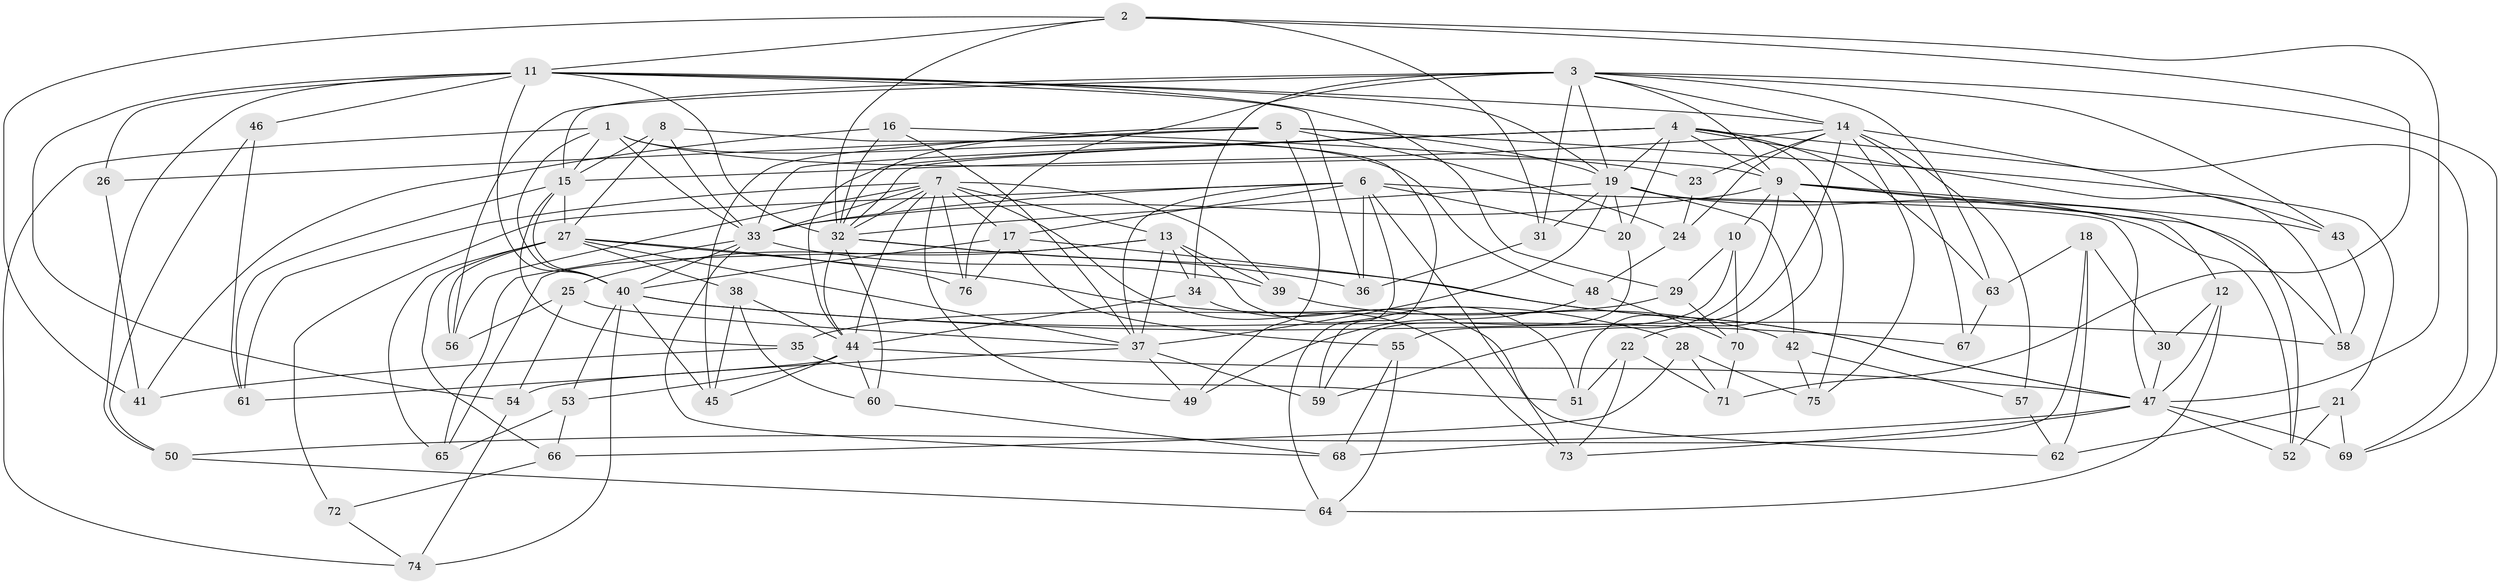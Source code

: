 // original degree distribution, {4: 1.0}
// Generated by graph-tools (version 1.1) at 2025/37/03/09/25 02:37:59]
// undirected, 76 vertices, 203 edges
graph export_dot {
graph [start="1"]
  node [color=gray90,style=filled];
  1;
  2;
  3;
  4;
  5;
  6;
  7;
  8;
  9;
  10;
  11;
  12;
  13;
  14;
  15;
  16;
  17;
  18;
  19;
  20;
  21;
  22;
  23;
  24;
  25;
  26;
  27;
  28;
  29;
  30;
  31;
  32;
  33;
  34;
  35;
  36;
  37;
  38;
  39;
  40;
  41;
  42;
  43;
  44;
  45;
  46;
  47;
  48;
  49;
  50;
  51;
  52;
  53;
  54;
  55;
  56;
  57;
  58;
  59;
  60;
  61;
  62;
  63;
  64;
  65;
  66;
  67;
  68;
  69;
  70;
  71;
  72;
  73;
  74;
  75;
  76;
  1 -- 9 [weight=1.0];
  1 -- 15 [weight=1.0];
  1 -- 33 [weight=1.0];
  1 -- 40 [weight=1.0];
  1 -- 48 [weight=1.0];
  1 -- 74 [weight=1.0];
  2 -- 11 [weight=1.0];
  2 -- 31 [weight=1.0];
  2 -- 32 [weight=1.0];
  2 -- 41 [weight=1.0];
  2 -- 47 [weight=1.0];
  2 -- 71 [weight=1.0];
  3 -- 9 [weight=1.0];
  3 -- 14 [weight=1.0];
  3 -- 15 [weight=2.0];
  3 -- 19 [weight=1.0];
  3 -- 31 [weight=1.0];
  3 -- 34 [weight=1.0];
  3 -- 43 [weight=1.0];
  3 -- 56 [weight=1.0];
  3 -- 63 [weight=1.0];
  3 -- 69 [weight=1.0];
  3 -- 76 [weight=1.0];
  4 -- 9 [weight=1.0];
  4 -- 19 [weight=1.0];
  4 -- 20 [weight=1.0];
  4 -- 32 [weight=1.0];
  4 -- 33 [weight=1.0];
  4 -- 44 [weight=1.0];
  4 -- 58 [weight=1.0];
  4 -- 63 [weight=1.0];
  4 -- 69 [weight=1.0];
  4 -- 75 [weight=1.0];
  5 -- 19 [weight=1.0];
  5 -- 21 [weight=1.0];
  5 -- 24 [weight=1.0];
  5 -- 26 [weight=2.0];
  5 -- 32 [weight=1.0];
  5 -- 45 [weight=1.0];
  5 -- 49 [weight=1.0];
  6 -- 17 [weight=2.0];
  6 -- 20 [weight=1.0];
  6 -- 33 [weight=1.0];
  6 -- 36 [weight=1.0];
  6 -- 37 [weight=2.0];
  6 -- 47 [weight=1.0];
  6 -- 64 [weight=1.0];
  6 -- 72 [weight=2.0];
  6 -- 73 [weight=1.0];
  7 -- 13 [weight=2.0];
  7 -- 17 [weight=1.0];
  7 -- 32 [weight=1.0];
  7 -- 33 [weight=1.0];
  7 -- 39 [weight=1.0];
  7 -- 44 [weight=1.0];
  7 -- 49 [weight=1.0];
  7 -- 56 [weight=1.0];
  7 -- 61 [weight=1.0];
  7 -- 73 [weight=1.0];
  7 -- 76 [weight=1.0];
  8 -- 15 [weight=1.0];
  8 -- 27 [weight=1.0];
  8 -- 33 [weight=1.0];
  8 -- 59 [weight=1.0];
  9 -- 10 [weight=1.0];
  9 -- 12 [weight=1.0];
  9 -- 22 [weight=1.0];
  9 -- 33 [weight=3.0];
  9 -- 43 [weight=1.0];
  9 -- 52 [weight=1.0];
  9 -- 59 [weight=1.0];
  10 -- 29 [weight=1.0];
  10 -- 55 [weight=1.0];
  10 -- 70 [weight=1.0];
  11 -- 14 [weight=1.0];
  11 -- 19 [weight=1.0];
  11 -- 26 [weight=1.0];
  11 -- 29 [weight=1.0];
  11 -- 32 [weight=1.0];
  11 -- 36 [weight=1.0];
  11 -- 40 [weight=1.0];
  11 -- 46 [weight=2.0];
  11 -- 50 [weight=1.0];
  11 -- 54 [weight=1.0];
  12 -- 30 [weight=1.0];
  12 -- 47 [weight=1.0];
  12 -- 64 [weight=1.0];
  13 -- 25 [weight=1.0];
  13 -- 34 [weight=1.0];
  13 -- 37 [weight=3.0];
  13 -- 39 [weight=1.0];
  13 -- 51 [weight=1.0];
  13 -- 65 [weight=1.0];
  14 -- 15 [weight=1.0];
  14 -- 23 [weight=2.0];
  14 -- 24 [weight=1.0];
  14 -- 43 [weight=1.0];
  14 -- 51 [weight=1.0];
  14 -- 57 [weight=2.0];
  14 -- 67 [weight=1.0];
  14 -- 75 [weight=1.0];
  15 -- 27 [weight=2.0];
  15 -- 35 [weight=1.0];
  15 -- 40 [weight=1.0];
  15 -- 61 [weight=1.0];
  16 -- 23 [weight=1.0];
  16 -- 32 [weight=1.0];
  16 -- 37 [weight=1.0];
  16 -- 41 [weight=1.0];
  17 -- 40 [weight=2.0];
  17 -- 47 [weight=1.0];
  17 -- 55 [weight=1.0];
  17 -- 76 [weight=1.0];
  18 -- 30 [weight=1.0];
  18 -- 62 [weight=1.0];
  18 -- 63 [weight=1.0];
  18 -- 68 [weight=1.0];
  19 -- 20 [weight=1.0];
  19 -- 31 [weight=1.0];
  19 -- 32 [weight=2.0];
  19 -- 37 [weight=1.0];
  19 -- 42 [weight=1.0];
  19 -- 52 [weight=1.0];
  19 -- 58 [weight=1.0];
  20 -- 59 [weight=1.0];
  21 -- 52 [weight=1.0];
  21 -- 62 [weight=1.0];
  21 -- 69 [weight=1.0];
  22 -- 51 [weight=1.0];
  22 -- 71 [weight=1.0];
  22 -- 73 [weight=1.0];
  23 -- 24 [weight=1.0];
  24 -- 48 [weight=1.0];
  25 -- 37 [weight=1.0];
  25 -- 54 [weight=1.0];
  25 -- 56 [weight=1.0];
  26 -- 41 [weight=1.0];
  27 -- 28 [weight=1.0];
  27 -- 37 [weight=1.0];
  27 -- 38 [weight=1.0];
  27 -- 56 [weight=1.0];
  27 -- 65 [weight=1.0];
  27 -- 66 [weight=1.0];
  27 -- 76 [weight=1.0];
  28 -- 66 [weight=1.0];
  28 -- 71 [weight=1.0];
  28 -- 75 [weight=1.0];
  29 -- 35 [weight=1.0];
  29 -- 70 [weight=1.0];
  30 -- 47 [weight=2.0];
  31 -- 36 [weight=1.0];
  32 -- 36 [weight=1.0];
  32 -- 44 [weight=1.0];
  32 -- 47 [weight=1.0];
  32 -- 60 [weight=1.0];
  33 -- 39 [weight=1.0];
  33 -- 40 [weight=1.0];
  33 -- 65 [weight=1.0];
  33 -- 68 [weight=1.0];
  34 -- 44 [weight=1.0];
  34 -- 62 [weight=1.0];
  35 -- 41 [weight=1.0];
  35 -- 51 [weight=1.0];
  37 -- 49 [weight=1.0];
  37 -- 54 [weight=1.0];
  37 -- 59 [weight=1.0];
  38 -- 44 [weight=1.0];
  38 -- 45 [weight=1.0];
  38 -- 60 [weight=1.0];
  39 -- 42 [weight=1.0];
  40 -- 45 [weight=1.0];
  40 -- 53 [weight=1.0];
  40 -- 58 [weight=1.0];
  40 -- 67 [weight=2.0];
  40 -- 74 [weight=1.0];
  42 -- 57 [weight=1.0];
  42 -- 75 [weight=1.0];
  43 -- 58 [weight=1.0];
  44 -- 45 [weight=1.0];
  44 -- 47 [weight=1.0];
  44 -- 53 [weight=1.0];
  44 -- 60 [weight=1.0];
  44 -- 61 [weight=1.0];
  46 -- 50 [weight=1.0];
  46 -- 61 [weight=1.0];
  47 -- 50 [weight=1.0];
  47 -- 52 [weight=1.0];
  47 -- 69 [weight=1.0];
  47 -- 73 [weight=1.0];
  48 -- 49 [weight=1.0];
  48 -- 70 [weight=1.0];
  50 -- 64 [weight=1.0];
  53 -- 65 [weight=1.0];
  53 -- 66 [weight=1.0];
  54 -- 74 [weight=1.0];
  55 -- 64 [weight=1.0];
  55 -- 68 [weight=1.0];
  57 -- 62 [weight=1.0];
  60 -- 68 [weight=1.0];
  63 -- 67 [weight=1.0];
  66 -- 72 [weight=1.0];
  70 -- 71 [weight=1.0];
  72 -- 74 [weight=1.0];
}
